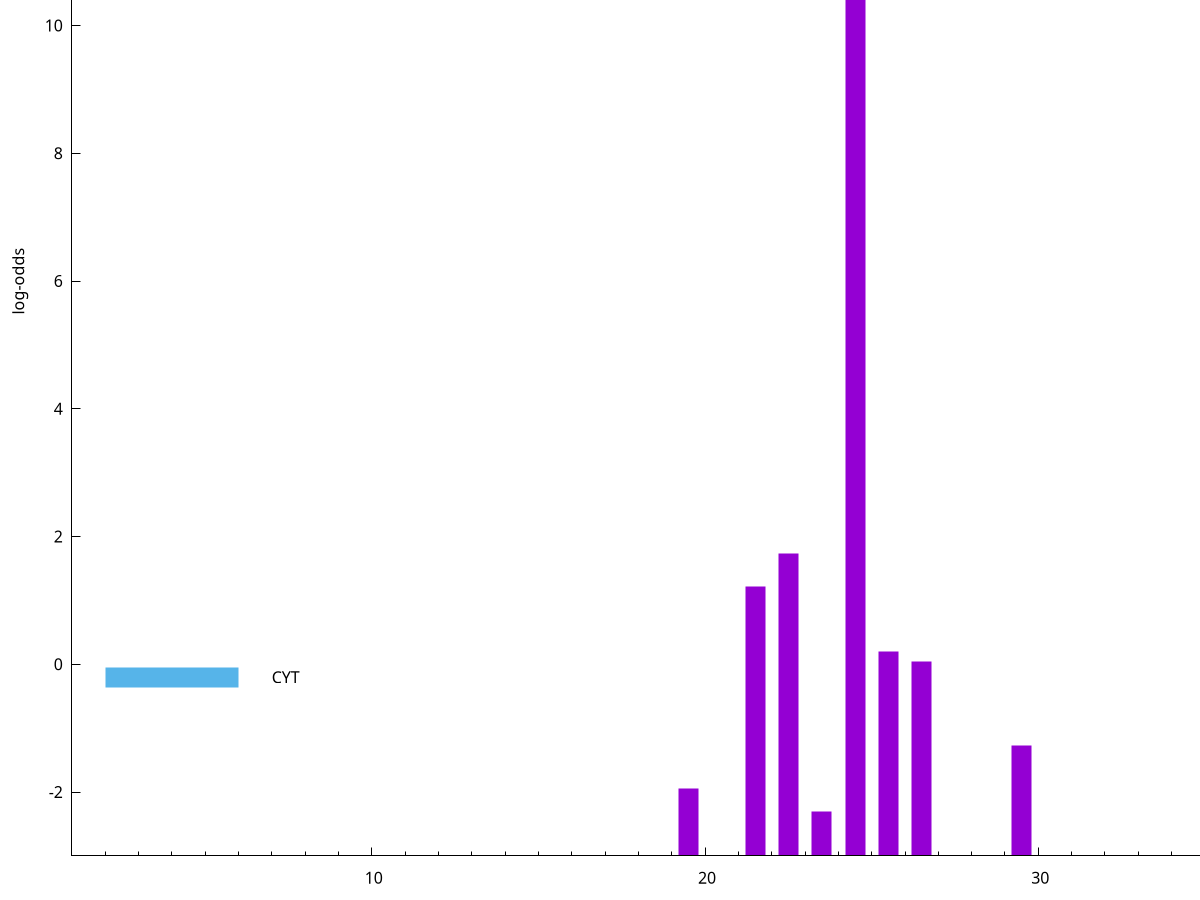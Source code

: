 set title "LipoP predictions for SRR5666568.gff"
set size 2., 1.4
set xrange [1:70] 
set mxtics 10
set yrange [-3:15]
set y2range [0:18]
set ylabel "log-odds"
set term postscript eps color solid "Helvetica" 30
set output "SRR5666568.gff106.eps"
set arrow from 2,12.4771 to 6,12.4771 nohead lt 1 lw 20
set label "SpI" at 7,12.4771
set arrow from 2,-0.200913 to 6,-0.200913 nohead lt 3 lw 20
set label "CYT" at 7,-0.200913
set arrow from 2,12.4771 to 6,12.4771 nohead lt 1 lw 20
set label "SpI" at 7,12.4771
# NOTE: The scores below are the log-odds scores with the threshold
# NOTE: subtracted (a hack to make gnuplot make the histogram all
# NOTE: look nice).
plot "-" axes x1y2 title "" with impulses lt 1 lw 20
24.500000 15.474900
22.500000 4.733160
21.500000 4.212210
25.500000 3.202826
26.500000 3.045651
29.500000 1.728100
19.500000 1.054930
23.500000 0.702080
e
exit
